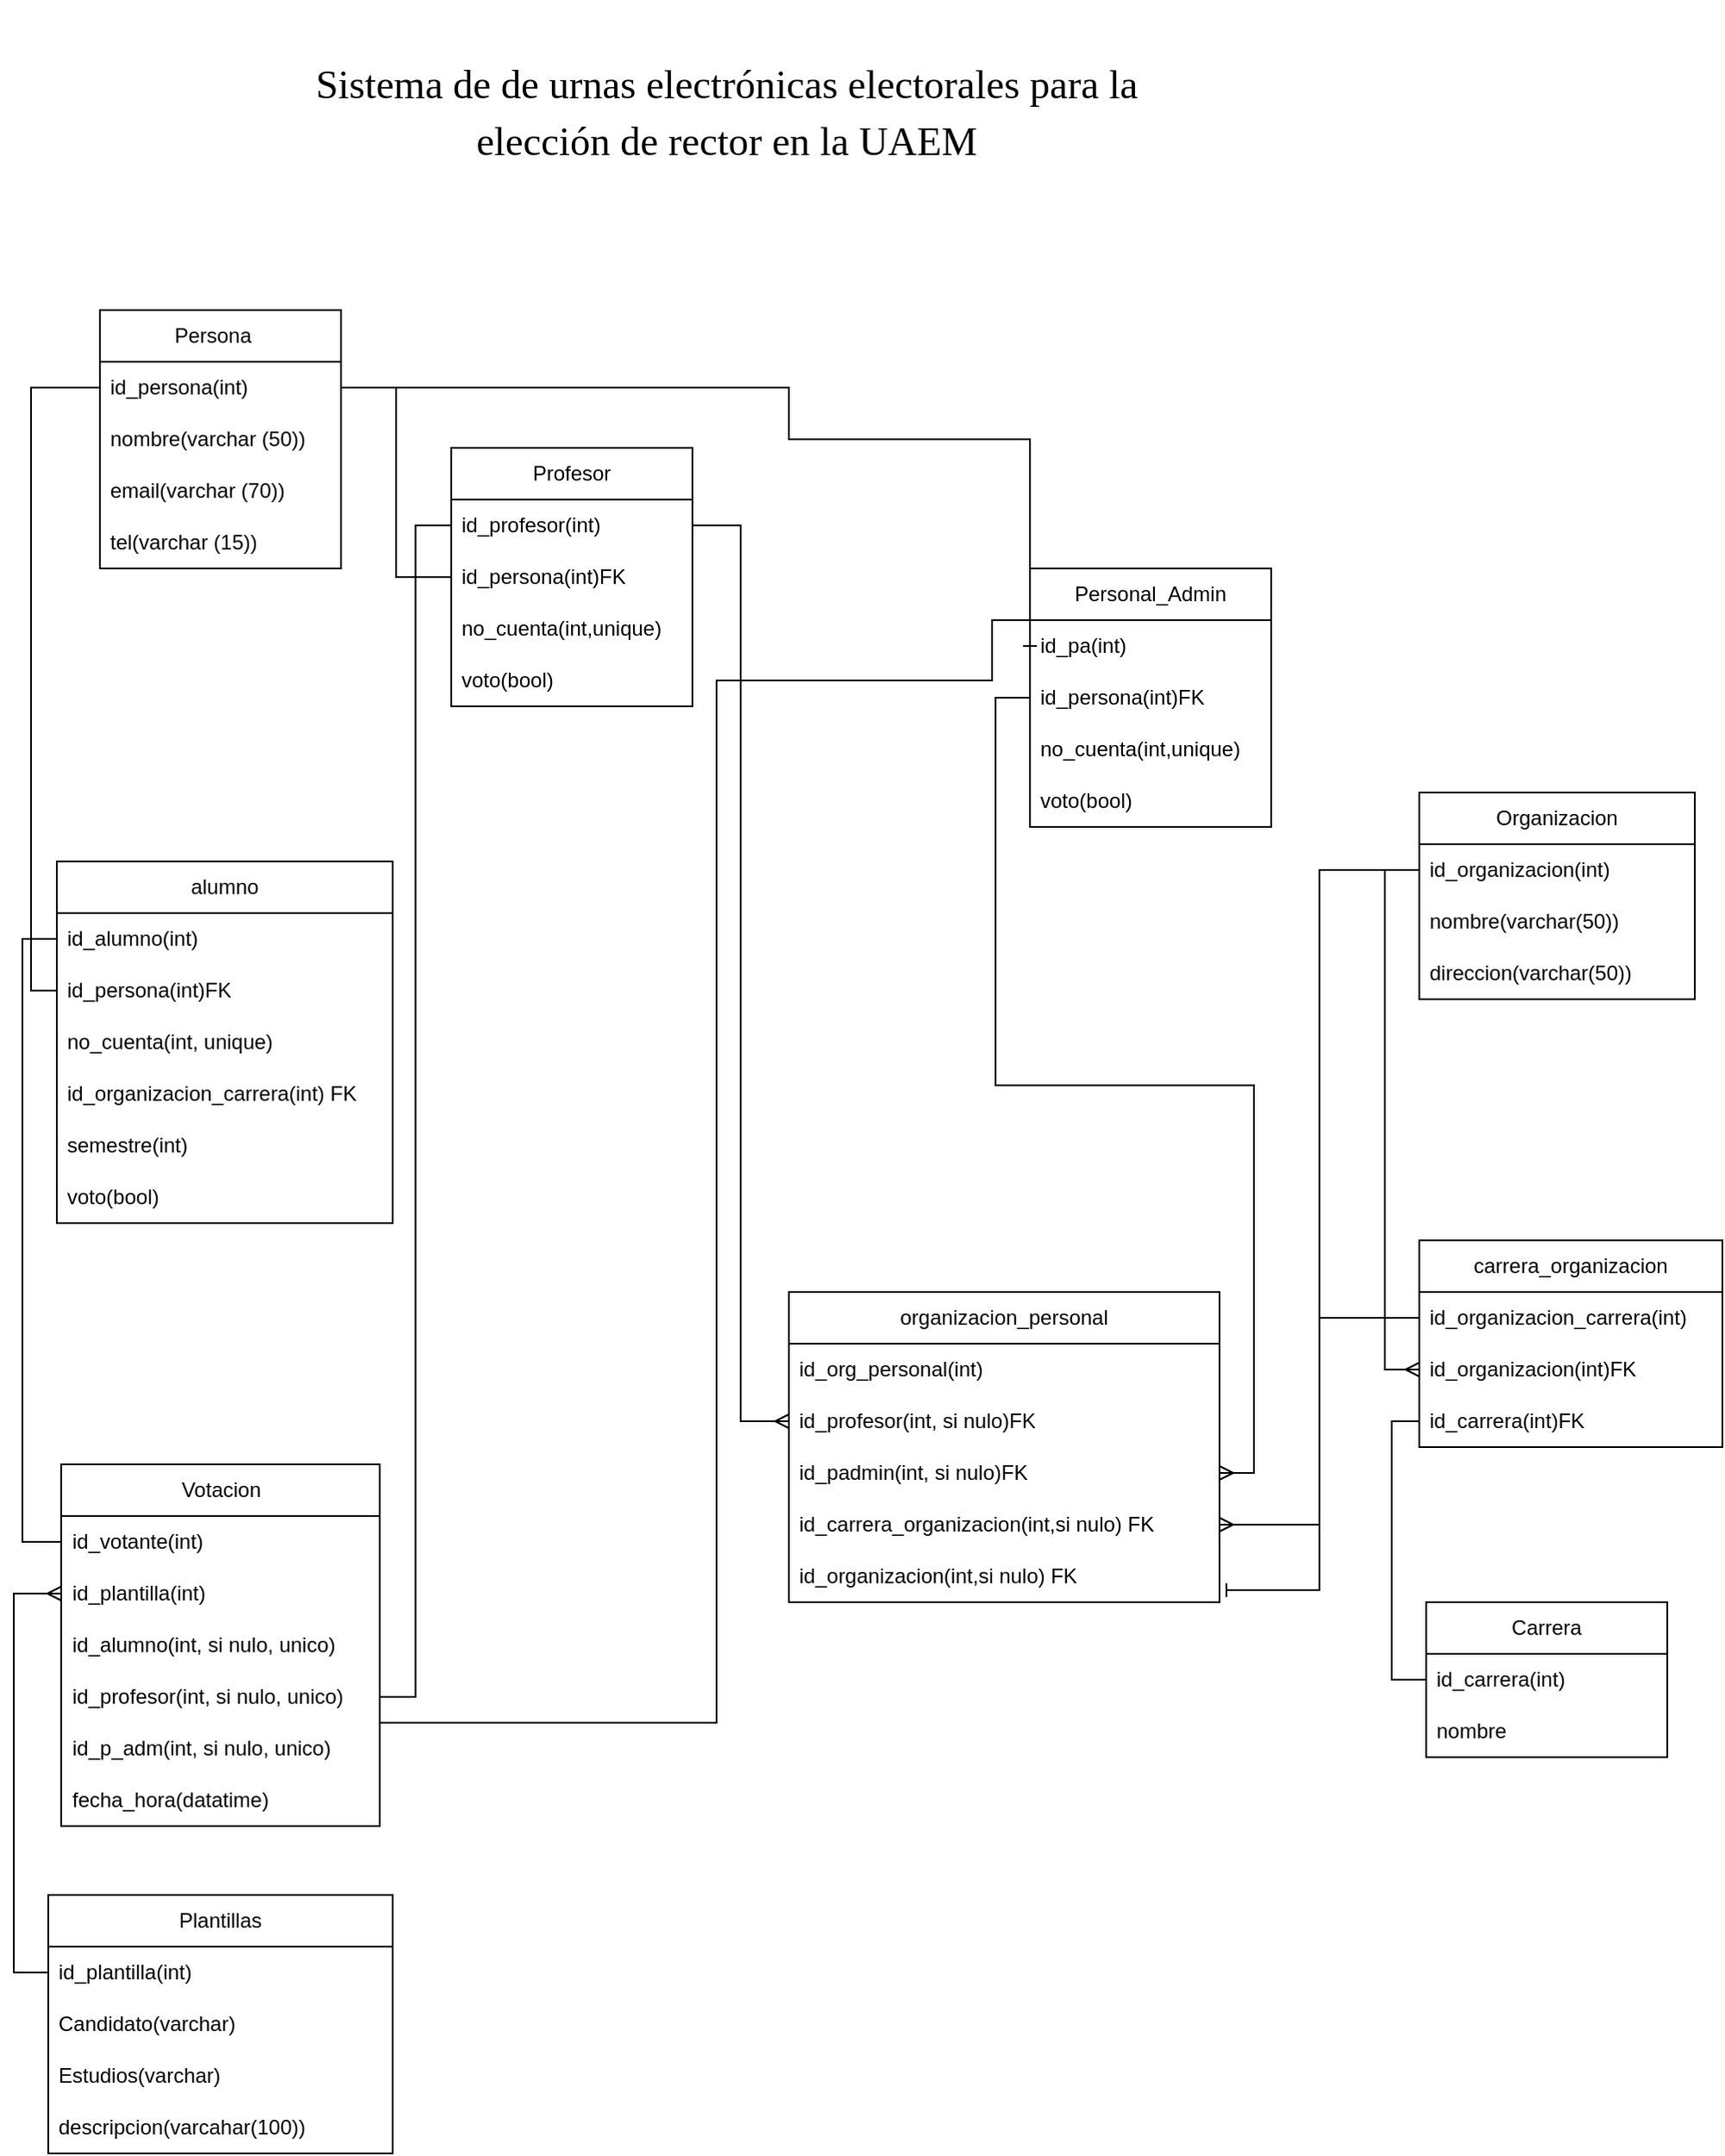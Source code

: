 <mxfile version="24.7.17">
  <diagram name="Modelo ER" id="ZESvHFQFA6Nktnz29sru">
    <mxGraphModel dx="1218" dy="823" grid="1" gridSize="10" guides="1" tooltips="1" connect="1" arrows="1" fold="1" page="1" pageScale="1" pageWidth="827" pageHeight="1169" math="0" shadow="0">
      <root>
        <mxCell id="0" />
        <mxCell id="1" parent="0" />
        <mxCell id="9UQlHMel0eSpgDiuG_w1-1" value="&lt;blockquote style=&quot;margin: 0 0 0 40px; border: none; padding: 0px;&quot;&gt;&lt;span id=&quot;docs-internal-guid-4a916840-7fff-700b-f2bb-add1c65270a2&quot;&gt;&lt;p style=&quot;line-height: 1.38; margin-top: 0pt; margin-bottom: 0pt;&quot; dir=&quot;ltr&quot;&gt;&lt;span style=&quot;font-size: 17.5pt; font-family: Comfortaa, cursive; font-variant-numeric: normal; font-variant-east-asian: normal; font-variant-alternates: normal; font-variant-position: normal; vertical-align: baseline; white-space-collapse: preserve;&quot;&gt;Sistema de de urnas electrónicas electorales para la elección de rector en la UAEM&lt;/span&gt;&lt;/p&gt;&lt;/span&gt;&lt;/blockquote&gt;" style="text;html=1;align=center;verticalAlign=middle;whiteSpace=wrap;rounded=0;fontSize=23;" parent="1" vertex="1">
          <mxGeometry x="149" y="60" width="530" height="130" as="geometry" />
        </mxCell>
        <mxCell id="9UQlHMel0eSpgDiuG_w1-2" value="Persona&lt;span style=&quot;white-space: pre;&quot;&gt;&#x9;&lt;/span&gt;" style="swimlane;fontStyle=0;childLayout=stackLayout;horizontal=1;startSize=30;horizontalStack=0;resizeParent=1;resizeParentMax=0;resizeLast=0;collapsible=1;marginBottom=0;whiteSpace=wrap;html=1;" parent="1" vertex="1">
          <mxGeometry x="70" y="240" width="140" height="150" as="geometry" />
        </mxCell>
        <mxCell id="9UQlHMel0eSpgDiuG_w1-3" value="id_persona(int)" style="text;strokeColor=none;fillColor=none;align=left;verticalAlign=middle;spacingLeft=4;spacingRight=4;overflow=hidden;points=[[0,0.5],[1,0.5]];portConstraint=eastwest;rotatable=0;whiteSpace=wrap;html=1;" parent="9UQlHMel0eSpgDiuG_w1-2" vertex="1">
          <mxGeometry y="30" width="140" height="30" as="geometry" />
        </mxCell>
        <mxCell id="9UQlHMel0eSpgDiuG_w1-4" value="nombre(varchar (50))" style="text;strokeColor=none;fillColor=none;align=left;verticalAlign=middle;spacingLeft=4;spacingRight=4;overflow=hidden;points=[[0,0.5],[1,0.5]];portConstraint=eastwest;rotatable=0;whiteSpace=wrap;html=1;" parent="9UQlHMel0eSpgDiuG_w1-2" vertex="1">
          <mxGeometry y="60" width="140" height="30" as="geometry" />
        </mxCell>
        <mxCell id="9UQlHMel0eSpgDiuG_w1-9" value="email(varchar (70))" style="text;strokeColor=none;fillColor=none;align=left;verticalAlign=middle;spacingLeft=4;spacingRight=4;overflow=hidden;points=[[0,0.5],[1,0.5]];portConstraint=eastwest;rotatable=0;whiteSpace=wrap;html=1;" parent="9UQlHMel0eSpgDiuG_w1-2" vertex="1">
          <mxGeometry y="90" width="140" height="30" as="geometry" />
        </mxCell>
        <mxCell id="9UQlHMel0eSpgDiuG_w1-10" value="tel(varchar (15))" style="text;strokeColor=none;fillColor=none;align=left;verticalAlign=middle;spacingLeft=4;spacingRight=4;overflow=hidden;points=[[0,0.5],[1,0.5]];portConstraint=eastwest;rotatable=0;whiteSpace=wrap;html=1;" parent="9UQlHMel0eSpgDiuG_w1-2" vertex="1">
          <mxGeometry y="120" width="140" height="30" as="geometry" />
        </mxCell>
        <mxCell id="9UQlHMel0eSpgDiuG_w1-11" value="Organizacion" style="swimlane;fontStyle=0;childLayout=stackLayout;horizontal=1;startSize=30;horizontalStack=0;resizeParent=1;resizeParentMax=0;resizeLast=0;collapsible=1;marginBottom=0;whiteSpace=wrap;html=1;" parent="1" vertex="1">
          <mxGeometry x="836" y="520" width="160" height="120" as="geometry" />
        </mxCell>
        <mxCell id="9UQlHMel0eSpgDiuG_w1-12" value="id_organizacion(int)" style="text;strokeColor=none;fillColor=none;align=left;verticalAlign=middle;spacingLeft=4;spacingRight=4;overflow=hidden;points=[[0,0.5],[1,0.5]];portConstraint=eastwest;rotatable=0;whiteSpace=wrap;html=1;" parent="9UQlHMel0eSpgDiuG_w1-11" vertex="1">
          <mxGeometry y="30" width="160" height="30" as="geometry" />
        </mxCell>
        <mxCell id="9UQlHMel0eSpgDiuG_w1-13" value="nombre(varchar(50))" style="text;strokeColor=none;fillColor=none;align=left;verticalAlign=middle;spacingLeft=4;spacingRight=4;overflow=hidden;points=[[0,0.5],[1,0.5]];portConstraint=eastwest;rotatable=0;whiteSpace=wrap;html=1;" parent="9UQlHMel0eSpgDiuG_w1-11" vertex="1">
          <mxGeometry y="60" width="160" height="30" as="geometry" />
        </mxCell>
        <mxCell id="9UQlHMel0eSpgDiuG_w1-14" value="direccion(varchar(50))" style="text;strokeColor=none;fillColor=none;align=left;verticalAlign=middle;spacingLeft=4;spacingRight=4;overflow=hidden;points=[[0,0.5],[1,0.5]];portConstraint=eastwest;rotatable=0;whiteSpace=wrap;html=1;" parent="9UQlHMel0eSpgDiuG_w1-11" vertex="1">
          <mxGeometry y="90" width="160" height="30" as="geometry" />
        </mxCell>
        <mxCell id="9UQlHMel0eSpgDiuG_w1-15" value="Carrera" style="swimlane;fontStyle=0;childLayout=stackLayout;horizontal=1;startSize=30;horizontalStack=0;resizeParent=1;resizeParentMax=0;resizeLast=0;collapsible=1;marginBottom=0;whiteSpace=wrap;html=1;" parent="1" vertex="1">
          <mxGeometry x="840" y="990" width="140" height="90" as="geometry" />
        </mxCell>
        <mxCell id="9UQlHMel0eSpgDiuG_w1-16" value="id_carrera(int)" style="text;strokeColor=none;fillColor=none;align=left;verticalAlign=middle;spacingLeft=4;spacingRight=4;overflow=hidden;points=[[0,0.5],[1,0.5]];portConstraint=eastwest;rotatable=0;whiteSpace=wrap;html=1;" parent="9UQlHMel0eSpgDiuG_w1-15" vertex="1">
          <mxGeometry y="30" width="140" height="30" as="geometry" />
        </mxCell>
        <mxCell id="9UQlHMel0eSpgDiuG_w1-17" value="nombre" style="text;strokeColor=none;fillColor=none;align=left;verticalAlign=middle;spacingLeft=4;spacingRight=4;overflow=hidden;points=[[0,0.5],[1,0.5]];portConstraint=eastwest;rotatable=0;whiteSpace=wrap;html=1;" parent="9UQlHMel0eSpgDiuG_w1-15" vertex="1">
          <mxGeometry y="60" width="140" height="30" as="geometry" />
        </mxCell>
        <mxCell id="9UQlHMel0eSpgDiuG_w1-23" value="carrera_organizacion" style="swimlane;fontStyle=0;childLayout=stackLayout;horizontal=1;startSize=30;horizontalStack=0;resizeParent=1;resizeParentMax=0;resizeLast=0;collapsible=1;marginBottom=0;whiteSpace=wrap;html=1;" parent="1" vertex="1">
          <mxGeometry x="836" y="780" width="176" height="120" as="geometry" />
        </mxCell>
        <mxCell id="9UQlHMel0eSpgDiuG_w1-24" value="id_organizacion_carrera(int)" style="text;strokeColor=none;fillColor=none;align=left;verticalAlign=middle;spacingLeft=4;spacingRight=4;overflow=hidden;points=[[0,0.5],[1,0.5]];portConstraint=eastwest;rotatable=0;whiteSpace=wrap;html=1;" parent="9UQlHMel0eSpgDiuG_w1-23" vertex="1">
          <mxGeometry y="30" width="176" height="30" as="geometry" />
        </mxCell>
        <mxCell id="9UQlHMel0eSpgDiuG_w1-25" value="id_organizacion(int)FK" style="text;strokeColor=none;fillColor=none;align=left;verticalAlign=middle;spacingLeft=4;spacingRight=4;overflow=hidden;points=[[0,0.5],[1,0.5]];portConstraint=eastwest;rotatable=0;whiteSpace=wrap;html=1;" parent="9UQlHMel0eSpgDiuG_w1-23" vertex="1">
          <mxGeometry y="60" width="176" height="30" as="geometry" />
        </mxCell>
        <mxCell id="9UQlHMel0eSpgDiuG_w1-26" value="id_carrera(int)FK" style="text;strokeColor=none;fillColor=none;align=left;verticalAlign=middle;spacingLeft=4;spacingRight=4;overflow=hidden;points=[[0,0.5],[1,0.5]];portConstraint=eastwest;rotatable=0;whiteSpace=wrap;html=1;" parent="9UQlHMel0eSpgDiuG_w1-23" vertex="1">
          <mxGeometry y="90" width="176" height="30" as="geometry" />
        </mxCell>
        <mxCell id="9UQlHMel0eSpgDiuG_w1-28" value="alumno" style="swimlane;fontStyle=0;childLayout=stackLayout;horizontal=1;startSize=30;horizontalStack=0;resizeParent=1;resizeParentMax=0;resizeLast=0;collapsible=1;marginBottom=0;whiteSpace=wrap;html=1;" parent="1" vertex="1">
          <mxGeometry x="45" y="560" width="195" height="210" as="geometry" />
        </mxCell>
        <mxCell id="9UQlHMel0eSpgDiuG_w1-29" value="id_alumno(int)" style="text;strokeColor=none;fillColor=none;align=left;verticalAlign=middle;spacingLeft=4;spacingRight=4;overflow=hidden;points=[[0,0.5],[1,0.5]];portConstraint=eastwest;rotatable=0;whiteSpace=wrap;html=1;" parent="9UQlHMel0eSpgDiuG_w1-28" vertex="1">
          <mxGeometry y="30" width="195" height="30" as="geometry" />
        </mxCell>
        <mxCell id="9UQlHMel0eSpgDiuG_w1-30" value="id_persona(int)FK" style="text;strokeColor=none;fillColor=none;align=left;verticalAlign=middle;spacingLeft=4;spacingRight=4;overflow=hidden;points=[[0,0.5],[1,0.5]];portConstraint=eastwest;rotatable=0;whiteSpace=wrap;html=1;" parent="9UQlHMel0eSpgDiuG_w1-28" vertex="1">
          <mxGeometry y="60" width="195" height="30" as="geometry" />
        </mxCell>
        <mxCell id="9UQlHMel0eSpgDiuG_w1-31" value="no_cuenta(int, unique)" style="text;strokeColor=none;fillColor=none;align=left;verticalAlign=middle;spacingLeft=4;spacingRight=4;overflow=hidden;points=[[0,0.5],[1,0.5]];portConstraint=eastwest;rotatable=0;whiteSpace=wrap;html=1;" parent="9UQlHMel0eSpgDiuG_w1-28" vertex="1">
          <mxGeometry y="90" width="195" height="30" as="geometry" />
        </mxCell>
        <mxCell id="9UQlHMel0eSpgDiuG_w1-33" value="id_organizacion_carrera(int) FK" style="text;strokeColor=none;fillColor=none;align=left;verticalAlign=middle;spacingLeft=4;spacingRight=4;overflow=hidden;points=[[0,0.5],[1,0.5]];portConstraint=eastwest;rotatable=0;whiteSpace=wrap;html=1;" parent="9UQlHMel0eSpgDiuG_w1-28" vertex="1">
          <mxGeometry y="120" width="195" height="30" as="geometry" />
        </mxCell>
        <mxCell id="9UQlHMel0eSpgDiuG_w1-34" value="semestre(int)" style="text;strokeColor=none;fillColor=none;align=left;verticalAlign=middle;spacingLeft=4;spacingRight=4;overflow=hidden;points=[[0,0.5],[1,0.5]];portConstraint=eastwest;rotatable=0;whiteSpace=wrap;html=1;" parent="9UQlHMel0eSpgDiuG_w1-28" vertex="1">
          <mxGeometry y="150" width="195" height="30" as="geometry" />
        </mxCell>
        <mxCell id="9UQlHMel0eSpgDiuG_w1-35" value="voto(bool)" style="text;strokeColor=none;fillColor=none;align=left;verticalAlign=middle;spacingLeft=4;spacingRight=4;overflow=hidden;points=[[0,0.5],[1,0.5]];portConstraint=eastwest;rotatable=0;whiteSpace=wrap;html=1;" parent="9UQlHMel0eSpgDiuG_w1-28" vertex="1">
          <mxGeometry y="180" width="195" height="30" as="geometry" />
        </mxCell>
        <mxCell id="9UQlHMel0eSpgDiuG_w1-36" value="Profesor" style="swimlane;fontStyle=0;childLayout=stackLayout;horizontal=1;startSize=30;horizontalStack=0;resizeParent=1;resizeParentMax=0;resizeLast=0;collapsible=1;marginBottom=0;whiteSpace=wrap;html=1;" parent="1" vertex="1">
          <mxGeometry x="274" y="320" width="140" height="150" as="geometry" />
        </mxCell>
        <mxCell id="9UQlHMel0eSpgDiuG_w1-37" value="id_profesor(int)" style="text;strokeColor=none;fillColor=none;align=left;verticalAlign=middle;spacingLeft=4;spacingRight=4;overflow=hidden;points=[[0,0.5],[1,0.5]];portConstraint=eastwest;rotatable=0;whiteSpace=wrap;html=1;" parent="9UQlHMel0eSpgDiuG_w1-36" vertex="1">
          <mxGeometry y="30" width="140" height="30" as="geometry" />
        </mxCell>
        <mxCell id="9UQlHMel0eSpgDiuG_w1-39" value="id_persona(int)FK" style="text;strokeColor=none;fillColor=none;align=left;verticalAlign=middle;spacingLeft=4;spacingRight=4;overflow=hidden;points=[[0,0.5],[1,0.5]];portConstraint=eastwest;rotatable=0;whiteSpace=wrap;html=1;" parent="9UQlHMel0eSpgDiuG_w1-36" vertex="1">
          <mxGeometry y="60" width="140" height="30" as="geometry" />
        </mxCell>
        <mxCell id="9UQlHMel0eSpgDiuG_w1-38" value="no_cuenta(int,unique)" style="text;strokeColor=none;fillColor=none;align=left;verticalAlign=middle;spacingLeft=4;spacingRight=4;overflow=hidden;points=[[0,0.5],[1,0.5]];portConstraint=eastwest;rotatable=0;whiteSpace=wrap;html=1;" parent="9UQlHMel0eSpgDiuG_w1-36" vertex="1">
          <mxGeometry y="90" width="140" height="30" as="geometry" />
        </mxCell>
        <mxCell id="9UQlHMel0eSpgDiuG_w1-40" value="voto(bool)" style="text;strokeColor=none;fillColor=none;align=left;verticalAlign=middle;spacingLeft=4;spacingRight=4;overflow=hidden;points=[[0,0.5],[1,0.5]];portConstraint=eastwest;rotatable=0;whiteSpace=wrap;html=1;" parent="9UQlHMel0eSpgDiuG_w1-36" vertex="1">
          <mxGeometry y="120" width="140" height="30" as="geometry" />
        </mxCell>
        <mxCell id="9UQlHMel0eSpgDiuG_w1-41" value="Personal_Admin" style="swimlane;fontStyle=0;childLayout=stackLayout;horizontal=1;startSize=30;horizontalStack=0;resizeParent=1;resizeParentMax=0;resizeLast=0;collapsible=1;marginBottom=0;whiteSpace=wrap;html=1;" parent="1" vertex="1">
          <mxGeometry x="610" y="390" width="140" height="150" as="geometry" />
        </mxCell>
        <mxCell id="9UQlHMel0eSpgDiuG_w1-42" value="id_pa(int)" style="text;strokeColor=none;fillColor=none;align=left;verticalAlign=middle;spacingLeft=4;spacingRight=4;overflow=hidden;points=[[0,0.5],[1,0.5]];portConstraint=eastwest;rotatable=0;whiteSpace=wrap;html=1;" parent="9UQlHMel0eSpgDiuG_w1-41" vertex="1">
          <mxGeometry y="30" width="140" height="30" as="geometry" />
        </mxCell>
        <mxCell id="9UQlHMel0eSpgDiuG_w1-43" value="id_persona(int)FK" style="text;strokeColor=none;fillColor=none;align=left;verticalAlign=middle;spacingLeft=4;spacingRight=4;overflow=hidden;points=[[0,0.5],[1,0.5]];portConstraint=eastwest;rotatable=0;whiteSpace=wrap;html=1;" parent="9UQlHMel0eSpgDiuG_w1-41" vertex="1">
          <mxGeometry y="60" width="140" height="30" as="geometry" />
        </mxCell>
        <mxCell id="9UQlHMel0eSpgDiuG_w1-44" value="no_cuenta(int,unique)" style="text;strokeColor=none;fillColor=none;align=left;verticalAlign=middle;spacingLeft=4;spacingRight=4;overflow=hidden;points=[[0,0.5],[1,0.5]];portConstraint=eastwest;rotatable=0;whiteSpace=wrap;html=1;" parent="9UQlHMel0eSpgDiuG_w1-41" vertex="1">
          <mxGeometry y="90" width="140" height="30" as="geometry" />
        </mxCell>
        <mxCell id="9UQlHMel0eSpgDiuG_w1-45" value="voto(bool)" style="text;strokeColor=none;fillColor=none;align=left;verticalAlign=middle;spacingLeft=4;spacingRight=4;overflow=hidden;points=[[0,0.5],[1,0.5]];portConstraint=eastwest;rotatable=0;whiteSpace=wrap;html=1;" parent="9UQlHMel0eSpgDiuG_w1-41" vertex="1">
          <mxGeometry y="120" width="140" height="30" as="geometry" />
        </mxCell>
        <mxCell id="9UQlHMel0eSpgDiuG_w1-56" value="organizacion_personal" style="swimlane;fontStyle=0;childLayout=stackLayout;horizontal=1;startSize=30;horizontalStack=0;resizeParent=1;resizeParentMax=0;resizeLast=0;collapsible=1;marginBottom=0;whiteSpace=wrap;html=1;" parent="1" vertex="1">
          <mxGeometry x="470" y="810" width="250" height="180" as="geometry" />
        </mxCell>
        <mxCell id="9UQlHMel0eSpgDiuG_w1-57" value="id_org_personal(int)" style="text;strokeColor=none;fillColor=none;align=left;verticalAlign=middle;spacingLeft=4;spacingRight=4;overflow=hidden;points=[[0,0.5],[1,0.5]];portConstraint=eastwest;rotatable=0;whiteSpace=wrap;html=1;" parent="9UQlHMel0eSpgDiuG_w1-56" vertex="1">
          <mxGeometry y="30" width="250" height="30" as="geometry" />
        </mxCell>
        <mxCell id="9UQlHMel0eSpgDiuG_w1-58" value="id_profesor(int, si nulo)FK" style="text;strokeColor=none;fillColor=none;align=left;verticalAlign=middle;spacingLeft=4;spacingRight=4;overflow=hidden;points=[[0,0.5],[1,0.5]];portConstraint=eastwest;rotatable=0;whiteSpace=wrap;html=1;" parent="9UQlHMel0eSpgDiuG_w1-56" vertex="1">
          <mxGeometry y="60" width="250" height="30" as="geometry" />
        </mxCell>
        <mxCell id="9UQlHMel0eSpgDiuG_w1-59" value="id_padmin(int, si nulo)FK" style="text;strokeColor=none;fillColor=none;align=left;verticalAlign=middle;spacingLeft=4;spacingRight=4;overflow=hidden;points=[[0,0.5],[1,0.5]];portConstraint=eastwest;rotatable=0;whiteSpace=wrap;html=1;" parent="9UQlHMel0eSpgDiuG_w1-56" vertex="1">
          <mxGeometry y="90" width="250" height="30" as="geometry" />
        </mxCell>
        <mxCell id="9UQlHMel0eSpgDiuG_w1-60" value="id_carrera_organizacion(int,si nulo) FK" style="text;strokeColor=none;fillColor=none;align=left;verticalAlign=middle;spacingLeft=4;spacingRight=4;overflow=hidden;points=[[0,0.5],[1,0.5]];portConstraint=eastwest;rotatable=0;whiteSpace=wrap;html=1;" parent="9UQlHMel0eSpgDiuG_w1-56" vertex="1">
          <mxGeometry y="120" width="250" height="30" as="geometry" />
        </mxCell>
        <mxCell id="9UQlHMel0eSpgDiuG_w1-61" value="id_organizacion(int,si nulo) FK" style="text;strokeColor=none;fillColor=none;align=left;verticalAlign=middle;spacingLeft=4;spacingRight=4;overflow=hidden;points=[[0,0.5],[1,0.5]];portConstraint=eastwest;rotatable=0;whiteSpace=wrap;html=1;" parent="9UQlHMel0eSpgDiuG_w1-56" vertex="1">
          <mxGeometry y="150" width="250" height="30" as="geometry" />
        </mxCell>
        <mxCell id="9UQlHMel0eSpgDiuG_w1-62" value="Plantillas" style="swimlane;fontStyle=0;childLayout=stackLayout;horizontal=1;startSize=30;horizontalStack=0;resizeParent=1;resizeParentMax=0;resizeLast=0;collapsible=1;marginBottom=0;whiteSpace=wrap;html=1;" parent="1" vertex="1">
          <mxGeometry x="40" y="1160" width="200" height="150" as="geometry" />
        </mxCell>
        <mxCell id="9UQlHMel0eSpgDiuG_w1-63" value="id_plantilla(int)" style="text;strokeColor=none;fillColor=none;align=left;verticalAlign=middle;spacingLeft=4;spacingRight=4;overflow=hidden;points=[[0,0.5],[1,0.5]];portConstraint=eastwest;rotatable=0;whiteSpace=wrap;html=1;" parent="9UQlHMel0eSpgDiuG_w1-62" vertex="1">
          <mxGeometry y="30" width="200" height="30" as="geometry" />
        </mxCell>
        <mxCell id="0esVpYUWtCJIAyxDTbq--1" value="Candidato(varchar)" style="text;strokeColor=none;fillColor=none;align=left;verticalAlign=middle;spacingLeft=4;spacingRight=4;overflow=hidden;points=[[0,0.5],[1,0.5]];portConstraint=eastwest;rotatable=0;whiteSpace=wrap;html=1;" vertex="1" parent="9UQlHMel0eSpgDiuG_w1-62">
          <mxGeometry y="60" width="200" height="30" as="geometry" />
        </mxCell>
        <mxCell id="0esVpYUWtCJIAyxDTbq--2" value="Estudios(varchar)" style="text;strokeColor=none;fillColor=none;align=left;verticalAlign=middle;spacingLeft=4;spacingRight=4;overflow=hidden;points=[[0,0.5],[1,0.5]];portConstraint=eastwest;rotatable=0;whiteSpace=wrap;html=1;" vertex="1" parent="9UQlHMel0eSpgDiuG_w1-62">
          <mxGeometry y="90" width="200" height="30" as="geometry" />
        </mxCell>
        <mxCell id="9UQlHMel0eSpgDiuG_w1-64" value="descripcion(varcahar(100))" style="text;strokeColor=none;fillColor=none;align=left;verticalAlign=middle;spacingLeft=4;spacingRight=4;overflow=hidden;points=[[0,0.5],[1,0.5]];portConstraint=eastwest;rotatable=0;whiteSpace=wrap;html=1;" parent="9UQlHMel0eSpgDiuG_w1-62" vertex="1">
          <mxGeometry y="120" width="200" height="30" as="geometry" />
        </mxCell>
        <mxCell id="kd5E10mD_c5g9XjM-0oc-11" value="Votacion" style="swimlane;fontStyle=0;childLayout=stackLayout;horizontal=1;startSize=30;horizontalStack=0;resizeParent=1;resizeParentMax=0;resizeLast=0;collapsible=1;marginBottom=0;whiteSpace=wrap;html=1;" parent="1" vertex="1">
          <mxGeometry x="47.5" y="910" width="185" height="210" as="geometry" />
        </mxCell>
        <mxCell id="kd5E10mD_c5g9XjM-0oc-12" value="id_votante(int)" style="text;strokeColor=none;fillColor=none;align=left;verticalAlign=middle;spacingLeft=4;spacingRight=4;overflow=hidden;points=[[0,0.5],[1,0.5]];portConstraint=eastwest;rotatable=0;whiteSpace=wrap;html=1;" parent="kd5E10mD_c5g9XjM-0oc-11" vertex="1">
          <mxGeometry y="30" width="185" height="30" as="geometry" />
        </mxCell>
        <mxCell id="kd5E10mD_c5g9XjM-0oc-13" value="id_plantilla(int)" style="text;strokeColor=none;fillColor=none;align=left;verticalAlign=middle;spacingLeft=4;spacingRight=4;overflow=hidden;points=[[0,0.5],[1,0.5]];portConstraint=eastwest;rotatable=0;whiteSpace=wrap;html=1;" parent="kd5E10mD_c5g9XjM-0oc-11" vertex="1">
          <mxGeometry y="60" width="185" height="30" as="geometry" />
        </mxCell>
        <mxCell id="kd5E10mD_c5g9XjM-0oc-14" value="id_alumno(int, si nulo, unico)" style="text;strokeColor=none;fillColor=none;align=left;verticalAlign=middle;spacingLeft=4;spacingRight=4;overflow=hidden;points=[[0,0.5],[1,0.5]];portConstraint=eastwest;rotatable=0;whiteSpace=wrap;html=1;" parent="kd5E10mD_c5g9XjM-0oc-11" vertex="1">
          <mxGeometry y="90" width="185" height="30" as="geometry" />
        </mxCell>
        <mxCell id="kd5E10mD_c5g9XjM-0oc-15" value="id_profesor(int, si nulo, unico)" style="text;strokeColor=none;fillColor=none;align=left;verticalAlign=middle;spacingLeft=4;spacingRight=4;overflow=hidden;points=[[0,0.5],[1,0.5]];portConstraint=eastwest;rotatable=0;whiteSpace=wrap;html=1;" parent="kd5E10mD_c5g9XjM-0oc-11" vertex="1">
          <mxGeometry y="120" width="185" height="30" as="geometry" />
        </mxCell>
        <mxCell id="kd5E10mD_c5g9XjM-0oc-16" value="id_p_adm(int, si nulo, unico)" style="text;strokeColor=none;fillColor=none;align=left;verticalAlign=middle;spacingLeft=4;spacingRight=4;overflow=hidden;points=[[0,0.5],[1,0.5]];portConstraint=eastwest;rotatable=0;whiteSpace=wrap;html=1;" parent="kd5E10mD_c5g9XjM-0oc-11" vertex="1">
          <mxGeometry y="150" width="185" height="30" as="geometry" />
        </mxCell>
        <mxCell id="kd5E10mD_c5g9XjM-0oc-17" value="fecha_hora(datatime)" style="text;strokeColor=none;fillColor=none;align=left;verticalAlign=middle;spacingLeft=4;spacingRight=4;overflow=hidden;points=[[0,0.5],[1,0.5]];portConstraint=eastwest;rotatable=0;whiteSpace=wrap;html=1;" parent="kd5E10mD_c5g9XjM-0oc-11" vertex="1">
          <mxGeometry y="180" width="185" height="30" as="geometry" />
        </mxCell>
        <mxCell id="xOTJbE4jIn1pfBPVwuYD-1" style="edgeStyle=orthogonalEdgeStyle;rounded=0;orthogonalLoop=1;jettySize=auto;html=1;exitX=0;exitY=0.5;exitDx=0;exitDy=0;entryX=0;entryY=0.5;entryDx=0;entryDy=0;endArrow=baseDash;endFill=0;" parent="1" source="9UQlHMel0eSpgDiuG_w1-3" target="9UQlHMel0eSpgDiuG_w1-30" edge="1">
          <mxGeometry relative="1" as="geometry">
            <Array as="points">
              <mxPoint x="30" y="285" />
              <mxPoint x="30" y="635" />
            </Array>
          </mxGeometry>
        </mxCell>
        <mxCell id="xOTJbE4jIn1pfBPVwuYD-2" style="edgeStyle=orthogonalEdgeStyle;rounded=0;orthogonalLoop=1;jettySize=auto;html=1;exitX=1;exitY=0.5;exitDx=0;exitDy=0;entryX=0;entryY=0.5;entryDx=0;entryDy=0;endArrow=baseDash;endFill=0;" parent="1" source="9UQlHMel0eSpgDiuG_w1-3" target="9UQlHMel0eSpgDiuG_w1-39" edge="1">
          <mxGeometry relative="1" as="geometry" />
        </mxCell>
        <mxCell id="xOTJbE4jIn1pfBPVwuYD-3" style="edgeStyle=orthogonalEdgeStyle;rounded=0;orthogonalLoop=1;jettySize=auto;html=1;exitX=1;exitY=0.5;exitDx=0;exitDy=0;entryX=0;entryY=0.5;entryDx=0;entryDy=0;endArrow=baseDash;endFill=0;" parent="1" source="9UQlHMel0eSpgDiuG_w1-3" target="9UQlHMel0eSpgDiuG_w1-42" edge="1">
          <mxGeometry relative="1" as="geometry">
            <Array as="points">
              <mxPoint x="470" y="285" />
              <mxPoint x="470" y="315" />
            </Array>
          </mxGeometry>
        </mxCell>
        <mxCell id="xOTJbE4jIn1pfBPVwuYD-4" style="edgeStyle=orthogonalEdgeStyle;rounded=0;orthogonalLoop=1;jettySize=auto;html=1;exitX=1;exitY=0.5;exitDx=0;exitDy=0;entryX=0;entryY=0.5;entryDx=0;entryDy=0;endArrow=ERmany;endFill=0;" parent="1" source="9UQlHMel0eSpgDiuG_w1-37" target="9UQlHMel0eSpgDiuG_w1-58" edge="1">
          <mxGeometry relative="1" as="geometry" />
        </mxCell>
        <mxCell id="xOTJbE4jIn1pfBPVwuYD-5" style="edgeStyle=orthogonalEdgeStyle;rounded=0;orthogonalLoop=1;jettySize=auto;html=1;exitX=0;exitY=0.5;exitDx=0;exitDy=0;entryX=1;entryY=0.5;entryDx=0;entryDy=0;endArrow=ERmany;endFill=0;" parent="1" source="9UQlHMel0eSpgDiuG_w1-43" target="9UQlHMel0eSpgDiuG_w1-59" edge="1">
          <mxGeometry relative="1" as="geometry" />
        </mxCell>
        <mxCell id="xOTJbE4jIn1pfBPVwuYD-6" style="edgeStyle=orthogonalEdgeStyle;rounded=0;orthogonalLoop=1;jettySize=auto;html=1;exitX=0;exitY=0.5;exitDx=0;exitDy=0;entryX=0;entryY=0.5;entryDx=0;entryDy=0;endArrow=ERmany;endFill=0;" parent="1" source="9UQlHMel0eSpgDiuG_w1-12" target="9UQlHMel0eSpgDiuG_w1-25" edge="1">
          <mxGeometry relative="1" as="geometry" />
        </mxCell>
        <mxCell id="xOTJbE4jIn1pfBPVwuYD-7" style="edgeStyle=orthogonalEdgeStyle;rounded=0;orthogonalLoop=1;jettySize=auto;html=1;exitX=0;exitY=0.5;exitDx=0;exitDy=0;entryX=0;entryY=0.5;entryDx=0;entryDy=0;endArrow=none;endFill=0;" parent="1" source="9UQlHMel0eSpgDiuG_w1-16" target="9UQlHMel0eSpgDiuG_w1-26" edge="1">
          <mxGeometry relative="1" as="geometry" />
        </mxCell>
        <mxCell id="xOTJbE4jIn1pfBPVwuYD-8" style="edgeStyle=orthogonalEdgeStyle;rounded=0;orthogonalLoop=1;jettySize=auto;html=1;exitX=0;exitY=0.5;exitDx=0;exitDy=0;entryX=0;entryY=0.5;entryDx=0;entryDy=0;endArrow=ERmany;endFill=0;" parent="1" source="9UQlHMel0eSpgDiuG_w1-63" target="kd5E10mD_c5g9XjM-0oc-13" edge="1">
          <mxGeometry relative="1" as="geometry" />
        </mxCell>
        <mxCell id="xOTJbE4jIn1pfBPVwuYD-11" style="edgeStyle=orthogonalEdgeStyle;rounded=0;orthogonalLoop=1;jettySize=auto;html=1;exitX=0;exitY=0.5;exitDx=0;exitDy=0;entryX=1;entryY=0.5;entryDx=0;entryDy=0;endArrow=ERmany;endFill=0;" parent="1" source="9UQlHMel0eSpgDiuG_w1-24" target="9UQlHMel0eSpgDiuG_w1-60" edge="1">
          <mxGeometry relative="1" as="geometry" />
        </mxCell>
        <mxCell id="xOTJbE4jIn1pfBPVwuYD-12" style="edgeStyle=orthogonalEdgeStyle;rounded=0;orthogonalLoop=1;jettySize=auto;html=1;exitX=0;exitY=0.5;exitDx=0;exitDy=0;entryX=0;entryY=0.5;entryDx=0;entryDy=0;endArrow=baseDash;endFill=0;" parent="1" source="9UQlHMel0eSpgDiuG_w1-29" target="kd5E10mD_c5g9XjM-0oc-12" edge="1">
          <mxGeometry relative="1" as="geometry" />
        </mxCell>
        <mxCell id="xOTJbE4jIn1pfBPVwuYD-13" style="edgeStyle=orthogonalEdgeStyle;rounded=0;orthogonalLoop=1;jettySize=auto;html=1;exitX=0;exitY=0.5;exitDx=0;exitDy=0;entryX=1;entryY=0.5;entryDx=0;entryDy=0;endArrow=baseDash;endFill=0;" parent="1" source="9UQlHMel0eSpgDiuG_w1-37" target="kd5E10mD_c5g9XjM-0oc-15" edge="1">
          <mxGeometry relative="1" as="geometry" />
        </mxCell>
        <mxCell id="xOTJbE4jIn1pfBPVwuYD-14" style="edgeStyle=orthogonalEdgeStyle;rounded=0;orthogonalLoop=1;jettySize=auto;html=1;endArrow=baseDash;endFill=0;entryX=1;entryY=0.5;entryDx=0;entryDy=0;" parent="1" edge="1">
          <mxGeometry relative="1" as="geometry">
            <Array as="points">
              <mxPoint x="588" y="420" />
              <mxPoint x="588" y="455" />
              <mxPoint x="428" y="455" />
              <mxPoint x="428" y="1060" />
            </Array>
            <mxPoint x="610" y="420" as="sourcePoint" />
            <mxPoint x="232.5" y="1060" as="targetPoint" />
          </mxGeometry>
        </mxCell>
        <mxCell id="xOTJbE4jIn1pfBPVwuYD-16" style="edgeStyle=orthogonalEdgeStyle;rounded=0;orthogonalLoop=1;jettySize=auto;html=1;exitX=0;exitY=0.5;exitDx=0;exitDy=0;entryX=1.016;entryY=0.767;entryDx=0;entryDy=0;entryPerimeter=0;endArrow=baseDash;endFill=0;" parent="1" source="9UQlHMel0eSpgDiuG_w1-12" target="9UQlHMel0eSpgDiuG_w1-61" edge="1">
          <mxGeometry relative="1" as="geometry" />
        </mxCell>
      </root>
    </mxGraphModel>
  </diagram>
</mxfile>
